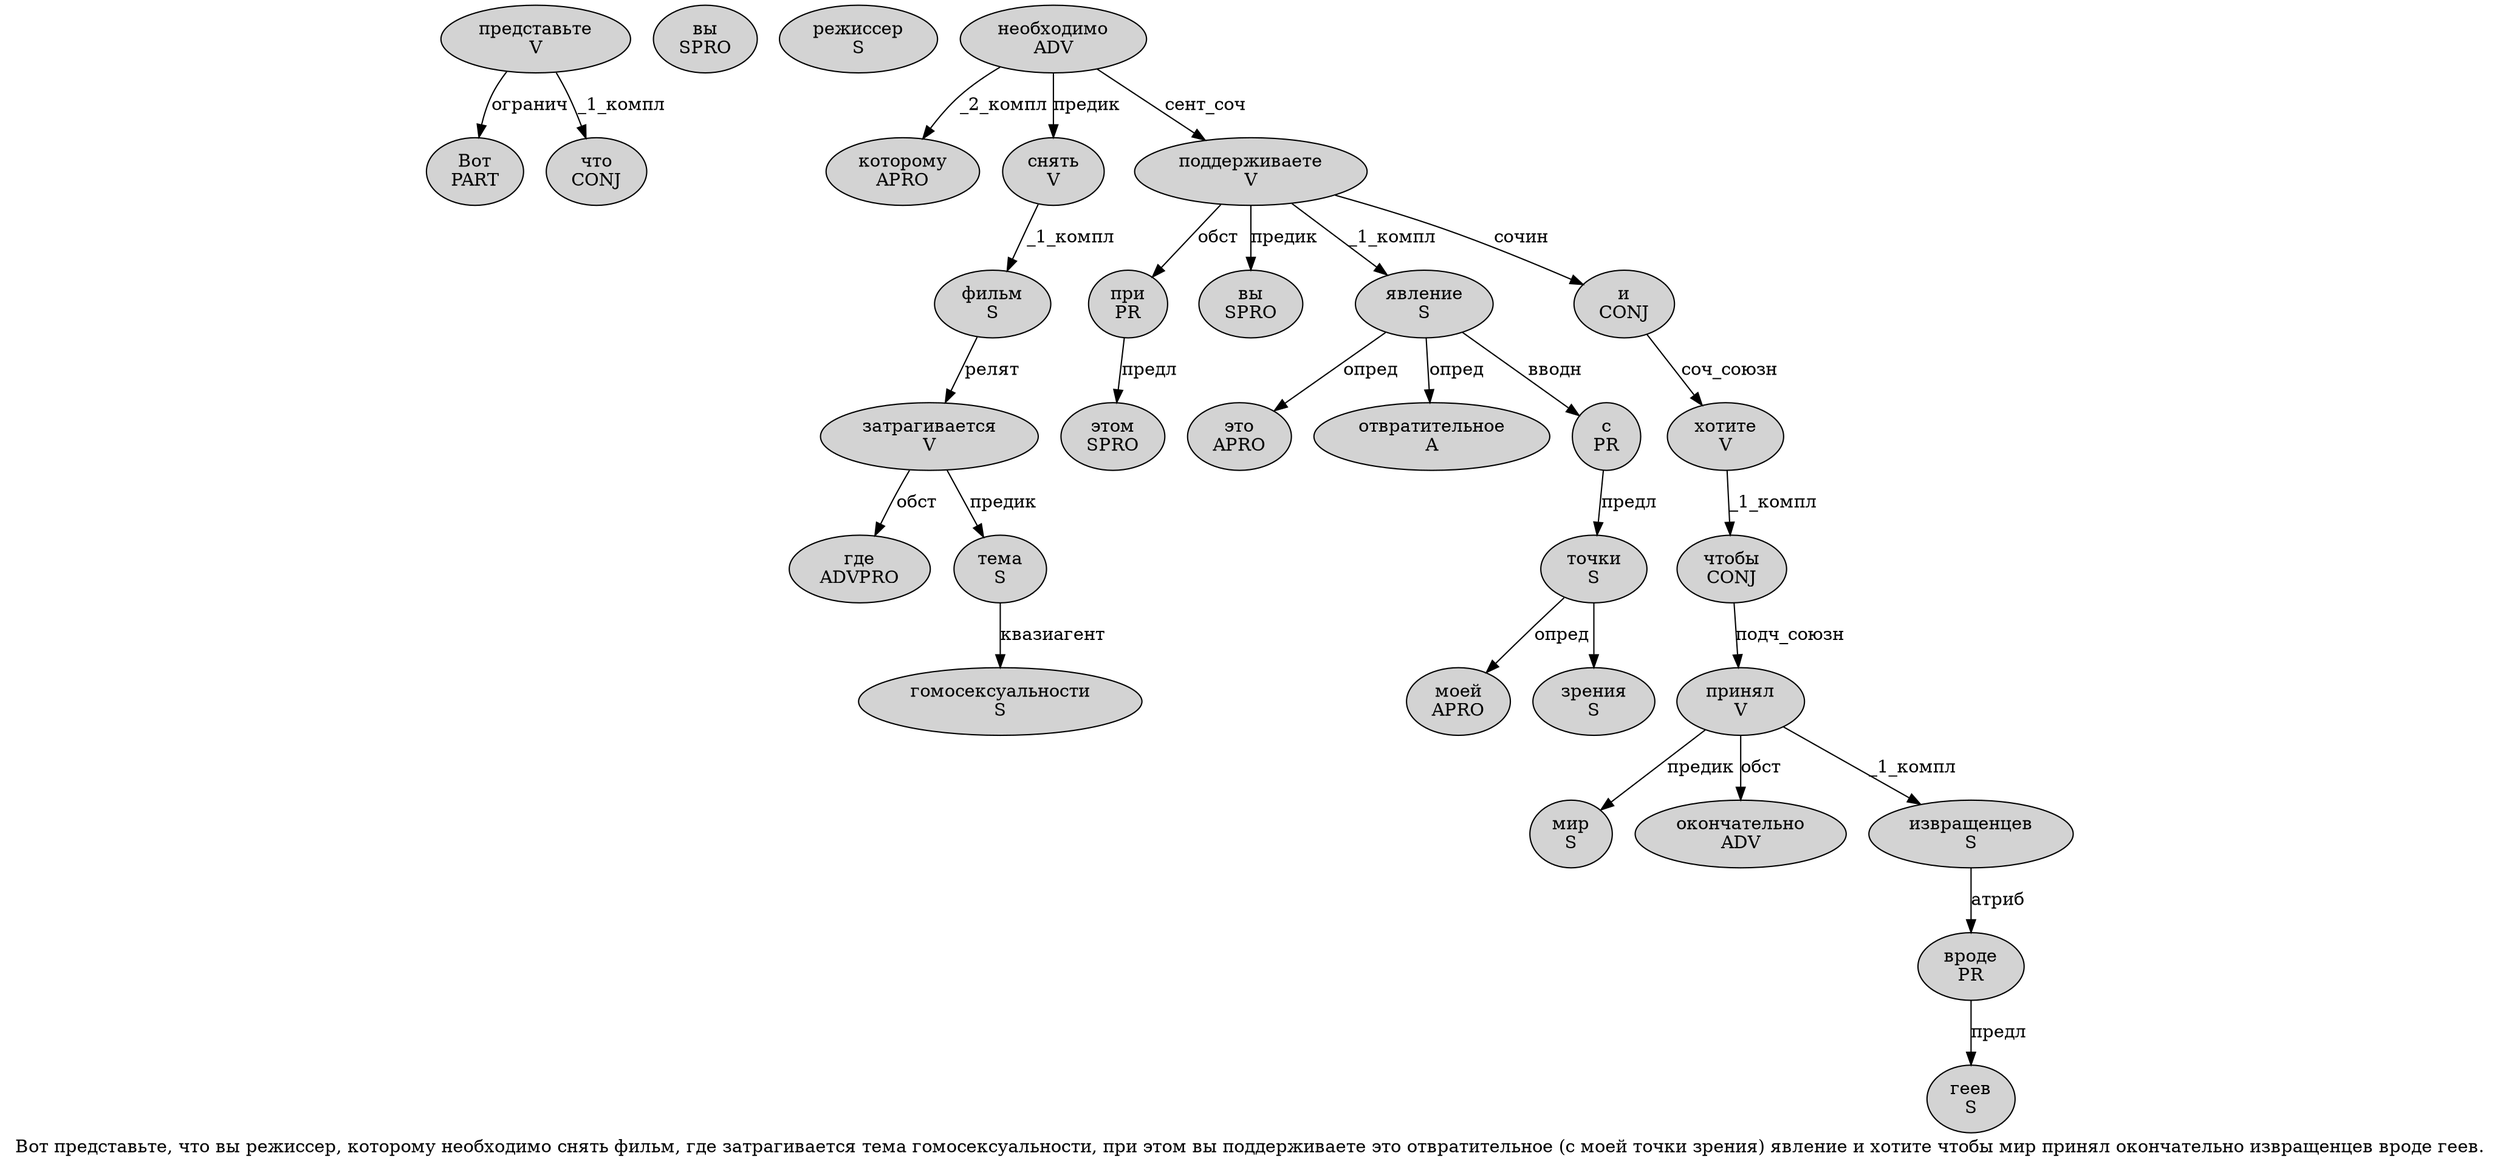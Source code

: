 digraph SENTENCE_4378 {
	graph [label="Вот представьте, что вы режиссер, которому необходимо снять фильм, где затрагивается тема гомосексуальности, при этом вы поддерживаете это отвратительное (с моей точки зрения) явление и хотите чтобы мир принял окончательно извращенцев вроде геев."]
	node [style=filled]
		0 [label="Вот
PART" color="" fillcolor=lightgray penwidth=1 shape=ellipse]
		1 [label="представьте
V" color="" fillcolor=lightgray penwidth=1 shape=ellipse]
		3 [label="что
CONJ" color="" fillcolor=lightgray penwidth=1 shape=ellipse]
		4 [label="вы
SPRO" color="" fillcolor=lightgray penwidth=1 shape=ellipse]
		5 [label="режиссер
S" color="" fillcolor=lightgray penwidth=1 shape=ellipse]
		7 [label="которому
APRO" color="" fillcolor=lightgray penwidth=1 shape=ellipse]
		8 [label="необходимо
ADV" color="" fillcolor=lightgray penwidth=1 shape=ellipse]
		9 [label="снять
V" color="" fillcolor=lightgray penwidth=1 shape=ellipse]
		10 [label="фильм
S" color="" fillcolor=lightgray penwidth=1 shape=ellipse]
		12 [label="где
ADVPRO" color="" fillcolor=lightgray penwidth=1 shape=ellipse]
		13 [label="затрагивается
V" color="" fillcolor=lightgray penwidth=1 shape=ellipse]
		14 [label="тема
S" color="" fillcolor=lightgray penwidth=1 shape=ellipse]
		15 [label="гомосексуальности
S" color="" fillcolor=lightgray penwidth=1 shape=ellipse]
		17 [label="при
PR" color="" fillcolor=lightgray penwidth=1 shape=ellipse]
		18 [label="этом
SPRO" color="" fillcolor=lightgray penwidth=1 shape=ellipse]
		19 [label="вы
SPRO" color="" fillcolor=lightgray penwidth=1 shape=ellipse]
		20 [label="поддерживаете
V" color="" fillcolor=lightgray penwidth=1 shape=ellipse]
		21 [label="это
APRO" color="" fillcolor=lightgray penwidth=1 shape=ellipse]
		22 [label="отвратительное
A" color="" fillcolor=lightgray penwidth=1 shape=ellipse]
		24 [label="с
PR" color="" fillcolor=lightgray penwidth=1 shape=ellipse]
		25 [label="моей
APRO" color="" fillcolor=lightgray penwidth=1 shape=ellipse]
		26 [label="точки
S" color="" fillcolor=lightgray penwidth=1 shape=ellipse]
		27 [label="зрения
S" color="" fillcolor=lightgray penwidth=1 shape=ellipse]
		29 [label="явление
S" color="" fillcolor=lightgray penwidth=1 shape=ellipse]
		30 [label="и
CONJ" color="" fillcolor=lightgray penwidth=1 shape=ellipse]
		31 [label="хотите
V" color="" fillcolor=lightgray penwidth=1 shape=ellipse]
		32 [label="чтобы
CONJ" color="" fillcolor=lightgray penwidth=1 shape=ellipse]
		33 [label="мир
S" color="" fillcolor=lightgray penwidth=1 shape=ellipse]
		34 [label="принял
V" color="" fillcolor=lightgray penwidth=1 shape=ellipse]
		35 [label="окончательно
ADV" color="" fillcolor=lightgray penwidth=1 shape=ellipse]
		36 [label="извращенцев
S" color="" fillcolor=lightgray penwidth=1 shape=ellipse]
		37 [label="вроде
PR" color="" fillcolor=lightgray penwidth=1 shape=ellipse]
		38 [label="геев
S" color="" fillcolor=lightgray penwidth=1 shape=ellipse]
			17 -> 18 [label="предл"]
			26 -> 25 [label="опред"]
			26 -> 27
			24 -> 26 [label="предл"]
			36 -> 37 [label="атриб"]
			14 -> 15 [label="квазиагент"]
			8 -> 7 [label="_2_компл"]
			8 -> 9 [label="предик"]
			8 -> 20 [label="сент_соч"]
			29 -> 21 [label="опред"]
			29 -> 22 [label="опред"]
			29 -> 24 [label="вводн"]
			32 -> 34 [label="подч_союзн"]
			37 -> 38 [label="предл"]
			1 -> 0 [label="огранич"]
			1 -> 3 [label="_1_компл"]
			20 -> 17 [label="обст"]
			20 -> 19 [label="предик"]
			20 -> 29 [label="_1_компл"]
			20 -> 30 [label="сочин"]
			13 -> 12 [label="обст"]
			13 -> 14 [label="предик"]
			34 -> 33 [label="предик"]
			34 -> 35 [label="обст"]
			34 -> 36 [label="_1_компл"]
			31 -> 32 [label="_1_компл"]
			9 -> 10 [label="_1_компл"]
			10 -> 13 [label="релят"]
			30 -> 31 [label="соч_союзн"]
}